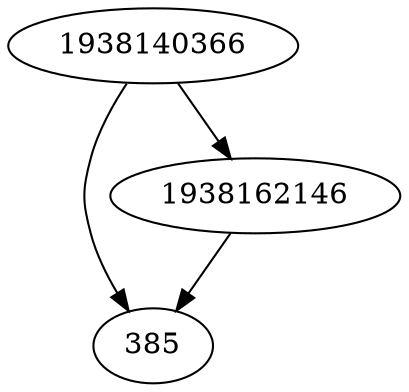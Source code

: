 strict digraph  {
385;
1938162146;
1938140366;
1938162146 -> 385;
1938140366 -> 385;
1938140366 -> 1938162146;
}
